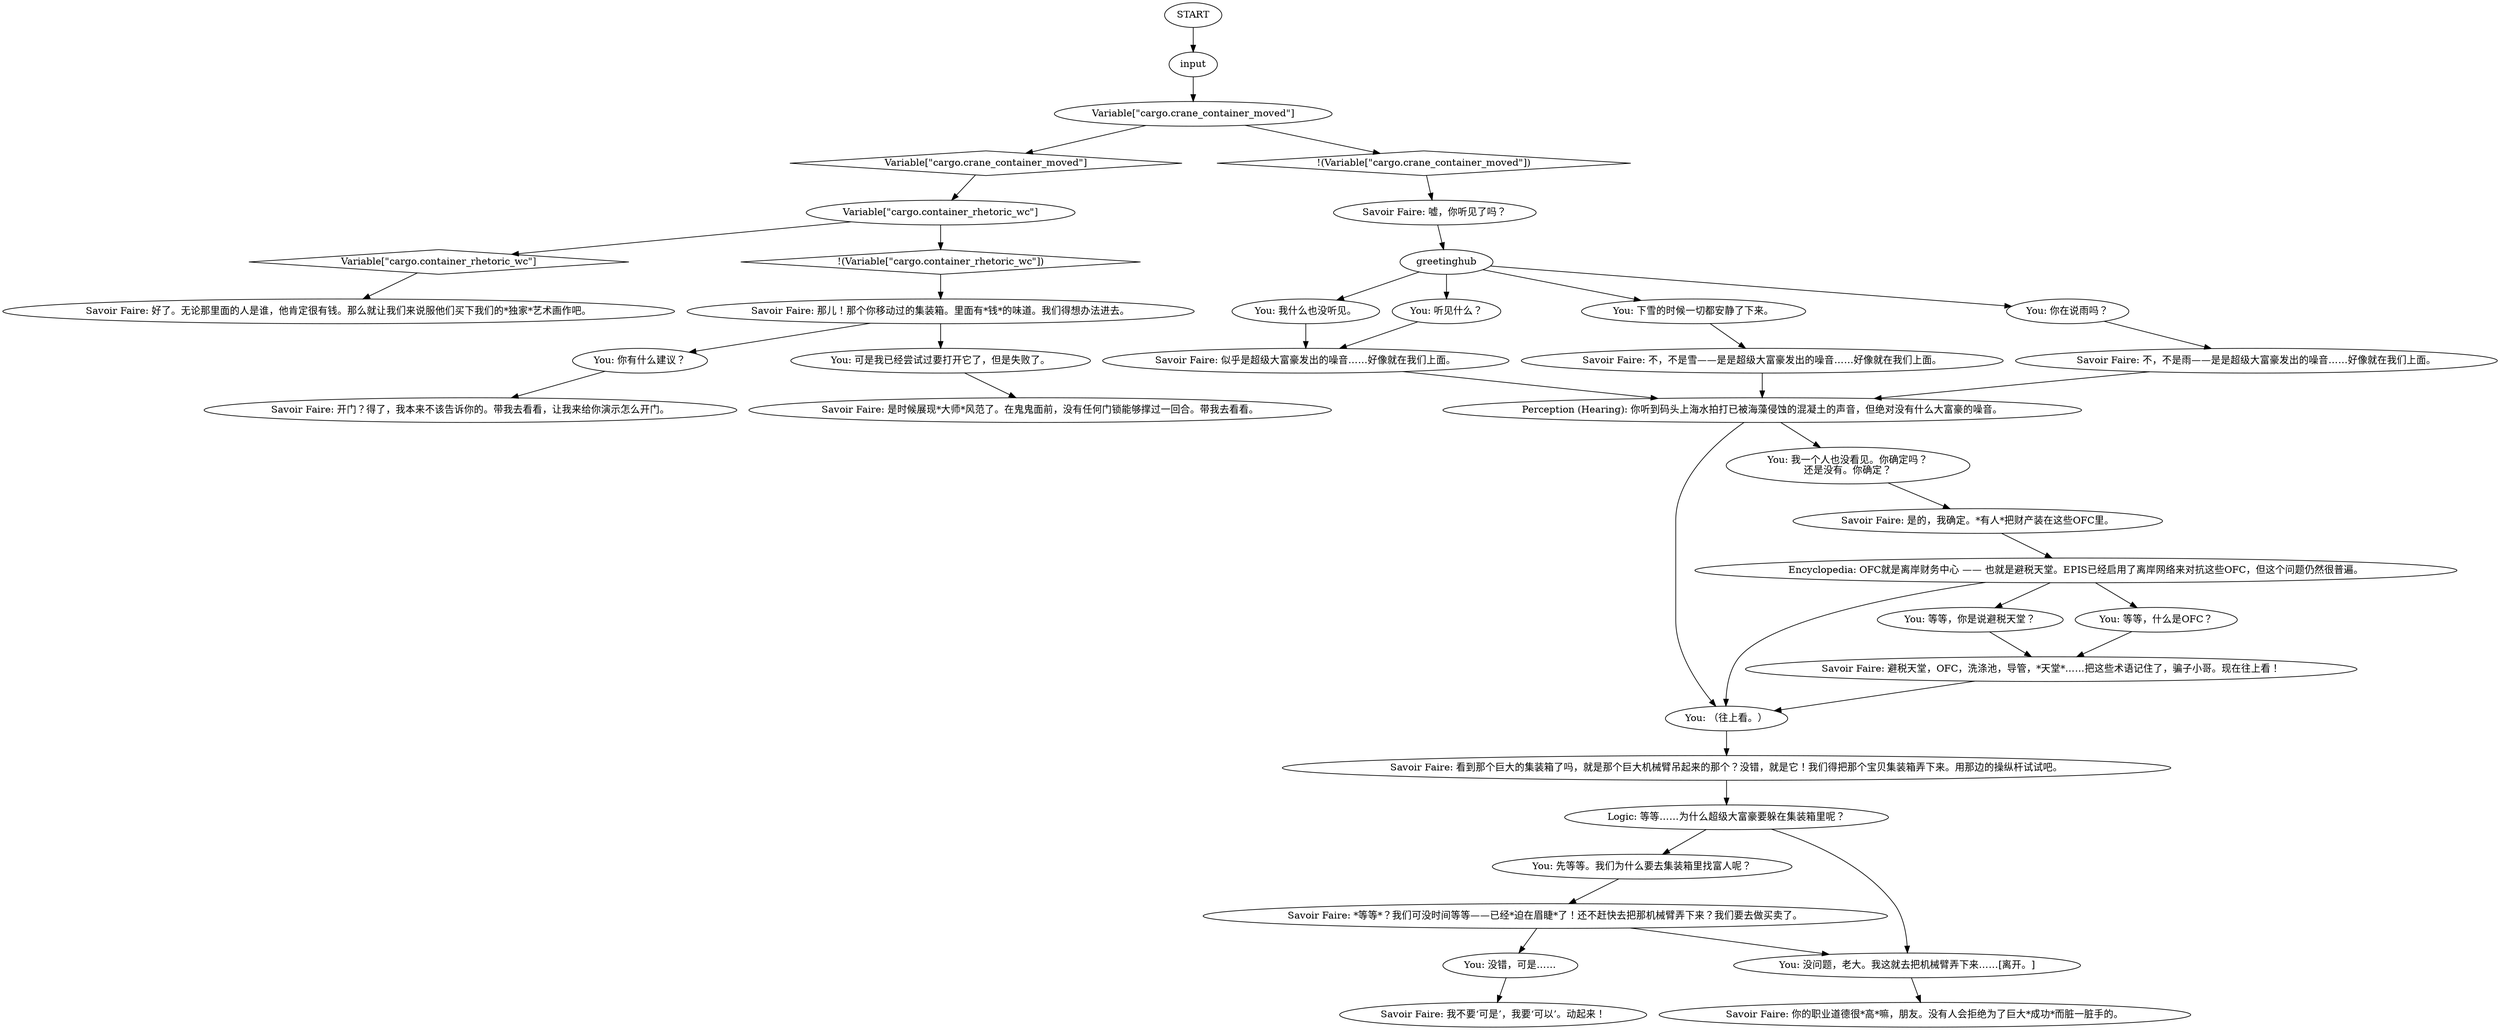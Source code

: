# CONTAINERYARD ORB / ultraliberal dream quest
# Savoir Faire hears wealth humming in the container -- whether it's raised or lowered. Also gives you instant access to MRLBG.
# ==================================================
digraph G {
	  0 [label="START"];
	  1 [label="input"];
	  2 [label="Savoir Faire: 看到那个巨大的集装箱了吗，就是那个巨大机械臂吊起来的那个？没错，就是它！我们得把那个宝贝集装箱弄下来。用那边的操纵杆试试吧。"];
	  3 [label="You: 没错，可是……"];
	  4 [label="Savoir Faire: 那儿！那个你移动过的集装箱。里面有*钱*的味道。我们得想办法进去。"];
	  5 [label="You: 你有什么建议？"];
	  6 [label="Savoir Faire: 似乎是超级大富豪发出的噪音……好像就在我们上面。"];
	  7 [label="You: （往上看。）"];
	  8 [label="Savoir Faire: 不，不是雨——是是超级大富豪发出的噪音……好像就在我们上面。"];
	  9 [label="Savoir Faire: 不，不是雪——是是超级大富豪发出的噪音……好像就在我们上面。"];
	  10 [label="Savoir Faire: 开门？得了，我本来不该告诉你的。带我去看看，让我来给你演示怎么开门。"];
	  11 [label="You: 我什么也没听见。"];
	  12 [label="You: 先等等。我们为什么要去集装箱里找富人呢？"];
	  13 [label="Savoir Faire: 我不要‘可是’，我要‘可以’。动起来！"];
	  14 [label="You: 等等，你是说避税天堂？"];
	  15 [label="You: 可是我已经尝试过要打开它了，但是失败了。"];
	  16 [label="You: 没问题，老大。我这就去把机械臂弄下来……[离开。]"];
	  17 [label="Savoir Faire: *等等*？我们可没时间等等——已经*迫在眉睫*了！还不赶快去把那机械臂弄下来？我们要去做买卖了。"];
	  18 [label="greetinghub"];
	  19 [label="You: 等等，什么是OFC？"];
	  20 [label="You: 下雪的时候一切都安静了下来。"];
	  21 [label="You: 听见什么？"];
	  22 [label="Variable[\"cargo.crane_container_moved\"]"];
	  23 [label="Variable[\"cargo.crane_container_moved\"]", shape=diamond];
	  24 [label="!(Variable[\"cargo.crane_container_moved\"])", shape=diamond];
	  25 [label="Savoir Faire: 嘘，你听见了吗？"];
	  26 [label="Savoir Faire: 是的，我确定。*有人*把财产装在这些OFC里。"];
	  27 [label="Savoir Faire: 你的职业道德很*高*嘛，朋友。没有人会拒绝为了巨大*成功*而脏一脏手的。"];
	  28 [label="Variable[\"cargo.container_rhetoric_wc\"]"];
	  29 [label="Variable[\"cargo.container_rhetoric_wc\"]", shape=diamond];
	  30 [label="!(Variable[\"cargo.container_rhetoric_wc\"])", shape=diamond];
	  31 [label="Savoir Faire: 是时候展现*大师*风范了。在鬼鬼面前，没有任何门锁能够撑过一回合。带我去看看。"];
	  32 [label="Perception (Hearing): 你听到码头上海水拍打已被海藻侵蚀的混凝土的声音，但绝对没有什么大富豪的噪音。"];
	  34 [label="You: 你在说雨吗？"];
	  35 [label="Logic: 等等……为什么超级大富豪要躲在集装箱里呢？"];
	  36 [label="You: 我一个人也没看见。你确定吗？\n还是没有。你确定？"];
	  37 [label="Encyclopedia: OFC就是离岸财务中心 —— 也就是避税天堂。EPIS已经启用了离岸网络来对抗这些OFC，但这个问题仍然很普遍。"];
	  38 [label="Savoir Faire: 好了。无论那里面的人是谁，他肯定很有钱。那么就让我们来说服他们买下我们的*独家*艺术画作吧。"];
	  39 [label="Savoir Faire: 避税天堂，OFC，洗涤池，导管，*天堂*……把这些术语记住了，骗子小哥。现在往上看！"];
	  0 -> 1
	  1 -> 22
	  2 -> 35
	  3 -> 13
	  4 -> 5
	  4 -> 15
	  5 -> 10
	  6 -> 32
	  7 -> 2
	  8 -> 32
	  9 -> 32
	  11 -> 6
	  12 -> 17
	  14 -> 39
	  15 -> 31
	  16 -> 27
	  17 -> 16
	  17 -> 3
	  18 -> 34
	  18 -> 11
	  18 -> 20
	  18 -> 21
	  19 -> 39
	  20 -> 9
	  21 -> 6
	  22 -> 24
	  22 -> 23
	  23 -> 28
	  24 -> 25
	  25 -> 18
	  26 -> 37
	  28 -> 29
	  28 -> 30
	  29 -> 38
	  30 -> 4
	  32 -> 36
	  32 -> 7
	  34 -> 8
	  35 -> 16
	  35 -> 12
	  36 -> 26
	  37 -> 19
	  37 -> 14
	  37 -> 7
	  39 -> 7
}

